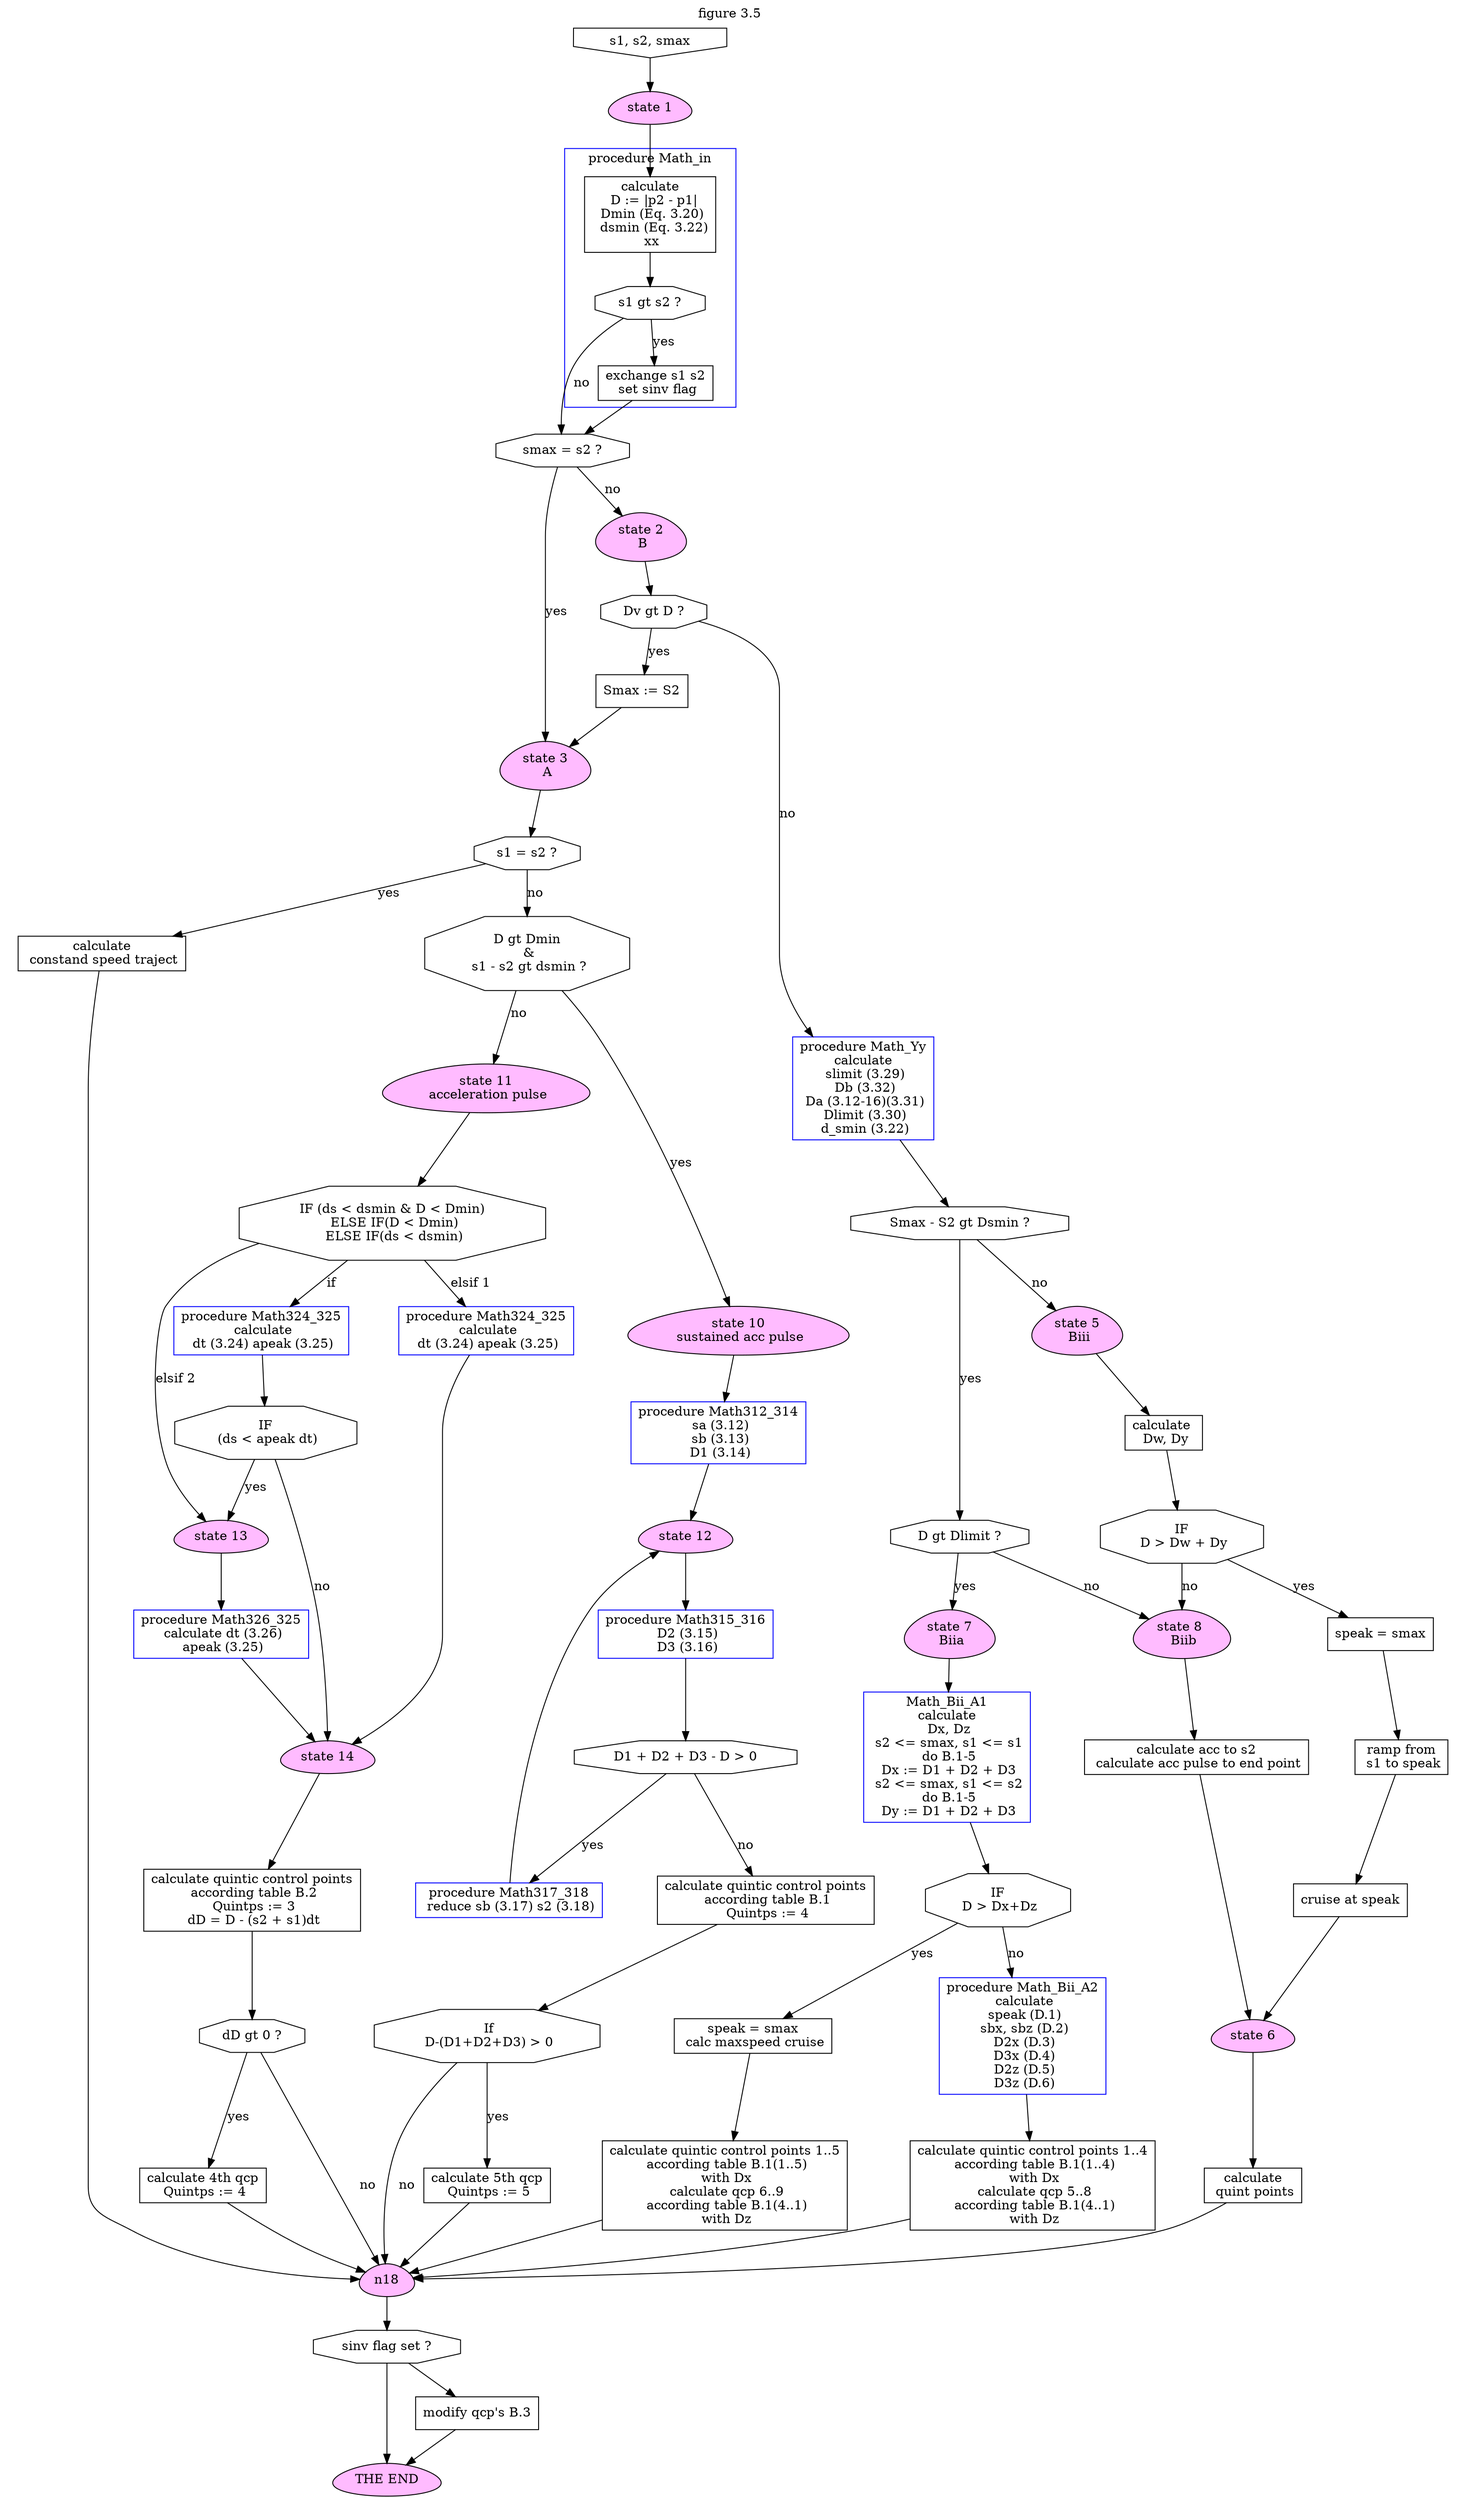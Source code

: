 digraph "fig 3.5" {
	graph [
		fontsize = "14"
		fontname = "Times-Roman"
		fontcolor = "black"
		ratio = "1.7"
		labelloc = "t"
		label = "figure 3.5"
	]
	node [
		fontsize = "14"
		fontname = "Times-Roman"
		fontcolor = "black"
		shape = "ellipse"
		style = "solid"
	]
	edge [
		fontsize = "14"
		fontname = "Times-Roman"
		fontcolor = "black"
		style = "solid"
	]
	"n0" [
		fontsize = "14"
		fontname = "Times-Roman"
		fontcolor = "black"
		label = "s1, s2, smax"
		shape = "invhouse"
		style = "solid"
	]
	"n1" [
		fontsize = "14"
		fontname = "Times-Roman"
		fontcolor = "black"
		label = "state 1"
		fillcolor = "plum1"
		shape = "egg"
		style = "filled"
	]
   subgraph "cluster-mathin" {
	"n39" [
		fontsize = "14"
		fontname = "Times-Roman"
		fontcolor = "black"
		label = "calculate\n  D := |p2 - p1|\n Dmin (Eq. 3.20)\n  dsmin (Eq. 3.22)\n xx"
		shape = "box"
		style = "solid"
	]
	"n2" [
		fontsize = "14"
		fontname = "Times-Roman"
		fontcolor = "black"
		label = "s1 gt s2 ?"
		shape = "octagon"
		style = "solid"
	]
	"n3" [
		fontsize = "14"
		fontname = "Times-Roman"
		fontcolor = "black"
		label = "exchange s1 s2\n set sinv flag"
		shape = "box"
		style = "solid"
	]
	label = "procedure Math_in"
	style = "solid"
	color = "blue"
    }
	"n4" [
		fontsize = "14"
		fontname = "Times-Roman"
		fontcolor = "black"
		label = "smax = s2 ?"
		shape = "octagon"
		style = "solid"
	]
	"n5" [
		fontsize = "14"
		fontname = "Times-Roman"
		fontcolor = "black"
		label = "state 2\n B"
		fillcolor = "plum1"
		shape = "egg"
		style = "filled"
	]
	"n6" [
		fontsize = "14"
		fontname = "Times-Roman"
		fontcolor = "black"
		label = "state 3\n A"
		fillcolor = "plum1"
		shape = "egg"
		style = "filled"
	]
	"n7" [
		fontsize = "14"
		fontname = "Times-Roman"
		fontcolor = "black"
		label = "Dv gt D ?"
		shape = "octagon"
		style = "solid"
	]
	"n8" [
		fontsize = "14"
		fontname = "Times-Roman"
		fontcolor = "black"
		label = "Smax := S2"
		shape = "box"
		style = "solid"
	]
	"n10" [
		fontsize = "14"
		fontname = "Times-Roman"
		fontcolor = "black"
		label = "Smax - S2 gt Dsmin ?"
		shape = "octagon"
		style = "solid"
	]
	"n11" [
		fontsize = "14"
		fontname = "Times-Roman"
		fontcolor = "black"
		label = "state 5\n Biii"
		fillcolor = "plum1"
		shape = "egg"
		style = "filled"
	]
	"n13" [
		fontsize = "14"
		fontname = "Times-Roman"
		fontcolor = "black"
		label = "D gt Dlimit ?"
		shape = "octagon"
		style = "solid"
	]
	"n14" [
		fontsize = "14"
		fontname = "Times-Roman"
		fontcolor = "black"
		label = "state 7\n Biia"
		fillcolor = "plum1"
		shape = "egg"
		style = "filled"
	]
	"n15" [
		fontsize = "14"
		fontname = "Times-Roman"
		fontcolor = "black"
		label = "state 8 \n Biib"
		fillcolor = "plum1"
		shape = "egg"
		style = "filled"
	]
	"n16" [
		fontsize = "14"
		fontname = "Times-Roman"
		fontcolor = "black"
		label = "s1 = s2 ?"
		shape = "octagon"
		style = "solid"
	]
	"n17" [
		fontsize = "14"
		fontname = "Times-Roman"
		fontcolor = "black"
		label = "calculate\n constand speed traject"
		shape = "box"
		style = "solid"
	]
	"n18" [
		fontsize = "14"
		fontname = "Times-Roman"
		fontcolor = "black"
		label = "\N"
		fillcolor = "plum1"
		shape = "egg"
		style = "filled"
	]
	"n20" [
		fontsize = "14"
		fontname = "Times-Roman"
		fontcolor = "black"
		label = "D gt Dmin\n &\n s1 - s2 gt dsmin ?"
		shape = "octagon"
		style = "solid"
	]
	"n21" [
		fontsize = "14"
		fontname = "Times-Roman"
		fontcolor = "black"
		label = "state 10\n sustained acc pulse"
		fillcolor = "plum1"
		shape = "egg"
		style = "filled"
	]
	"n22" [
		fontsize = "14"
		fontname = "Times-Roman"
		fontcolor = "black"
		label = "state 11\n acceleration pulse"
		fillcolor = "plum1"
		shape = "egg"
		style = "filled"
	]
	"n23" [
		fontsize = "14"
		fontname = "Times-Roman"
		fontcolor = "black"
		label = "procedure Math312_314\n sa (3.12)\n sb (3.13)\n D1 (3.14)"
		shape = "box"
		color = "blue"
		style = "solid"
	]
	"n24" [
		fontsize = "14"
		fontname = "Times-Roman"
		fontcolor = "black"
		label = "state 12"
		fillcolor = "plum1"
		shape = "egg"
		style = "filled"
	]
	"n25" [
		fontsize = "14"
		fontname = "Times-Roman"
		fontcolor = "black"
		label = "procedure Math315_316\n D2 (3.15)\n D3 (3.16)"
		shape = "box"
		color = "blue"
		style = "solid"
	]
	"n26" [
		fontsize = "14"
		fontname = "Times-Roman"
		fontcolor = "black"
		label = "D1 + D2 + D3 - D > 0\n"
		shape = "octagon"
		style = "solid"
	]
	"n27" [
		fontsize = "14"
		fontname = "Times-Roman"
		fontcolor = "black"
		label = "procedure Math317_318\n reduce sb (3.17) s2 (3.18)"
		shape = "box"
		color = "blue"
		style = "solid"
	]
	"n28" [
		fontsize = "14"
		fontname = "Times-Roman"
		fontcolor = "black"
		label = "calculate quintic control points\n according table B.1\n Quintps := 4"
		shape = "box"
		style = "solid"
	]
	"n29" [
		fontsize = "14"
		fontname = "Times-Roman"
		fontcolor = "black"
		label = "IF (ds < dsmin & D < Dmin)\n ELSE IF(D < Dmin)\n ELSE IF(ds < dsmin)"
		shape = "octagon"
		style = "solid"
	]
	"n30" [
		fontsize = "14"
		fontname = "Times-Roman"
		fontcolor = "black"
		label = "procedure Math324_325\n calculate\n dt (3.24) apeak (3.25)"
		shape = "box"
		color = "blue"
		style = "solid"
	]
	"n31" [
		fontsize = "14"
		fontname = "Times-Roman"
		fontcolor = "black"
		label = "procedure Math324_325\n calculate\n dt (3.24) apeak (3.25)"
		shape = "box"
		color = "blue"
		style = "solid"
	]
	"n32" [
		fontsize = "14"
		fontname = "Times-Roman"
		fontcolor = "black"
		label = "procedure Math326_325\n calculate dt (3.26)\n apeak (3.25)"
		shape = "box"
		color = "blue"
		style = "solid"
	]
	"n33" [
		fontsize = "14"
		fontname = "Times-Roman"
		fontcolor = "black"
		label = "state 13"
		fillcolor = "plum1"
		shape = "egg"
		style = "filled"
	]
	"n34" [
		fontsize = "14"
		fontname = "Times-Roman"
		fontcolor = "black"
		label = "IF\n (ds < apeak dt)"
		shape = "octagon"
		style = "solid"
	]
	"n35" [
		fontsize = "14"
		fontname = "Times-Roman"
		fontcolor = "black"
		label = "state 14"
		fillcolor = "plum1"
		shape = "egg"
		style = "filled"
	]
	"n36" [
		fontsize = "14"
		fontname = "Times-Roman"
		fontcolor = "black"
		label = "calculate quintic control points\n according table B.2\n Quintps := 3\n dD = D - (s2 + s1)dt"
		shape = "box"
		style = "solid"
	]
	"n37" [
		fontsize = "14"
		fontname = "Times-Roman"
		fontcolor = "black"
		label = "dD gt 0 ?"
		shape = "octagon"
		style = "solid"
	]
	"n38" [
		fontsize = "14"
		fontname = "Times-Roman"
		fontcolor = "black"
		label = "calculate 4th qcp\n Quintps := 4"
		shape = "box"
		style = "solid"
	]
	"n40" [
		fontsize = "14"
		fontname = "Times-Roman"
		fontcolor = "black"
		label = "procedure Math_Yy\n calculate \n slimit (3.29)\n Db (3.32)\n Da (3.12-16)(3.31)\n Dlimit (3.30)\n d_smin (3.22)"
		shape = "box"
		color = "blue"
		style = "solid"
	]
	"n41" [
		fontsize = "14"
		fontname = "Times-Roman"
		fontcolor = "black"
		label = "Math_Bii_A1\ncalculate\n Dx, Dz\n s2 <= smax, s1 <= s1\n do B.1-5\n Dx := D1 + D2 + D3\n s2 <= smax, s1 <= s2\n do B.1-5\n Dy := D1 + D2 + D3\n"
		shape = "box"
		color = "blue"
		style = "solid"
	]
	"n42" [
		fontsize = "14"
		fontname = "Times-Roman"
		fontcolor = "black"
		label = "IF\n D > Dx+Dz"
		shape = "octagon"
		style = "solid"
	]
	"n43" [
		fontsize = "14"
		fontname = "Times-Roman"
		fontcolor = "black"
		label = "speak = smax\n calc maxspeed cruise"
		shape = "box"
		style = "solid"
	]
	"n44" [
		fontsize = "14"
		fontname = "Times-Roman"
		fontcolor = "black"
		label = "procedure Math_Bii_A2\n calculate\n speak (D.1)\n sbx, sbz (D.2)\n D2x (D.3)\n D3x (D.4)\n D2z (D.5)\n D3z (D.6)"
		shape = "box"
		color = "blue"
		style = "solid"
	]
	"n45" [
		fontsize = "14"
		fontname = "Times-Roman"
		fontcolor = "black"
		label = "state 6"
		fillcolor = "plum1"
		shape = "egg"
		style = "filled"
	]
	"n46" [
		fontsize = "14"
		fontname = "Times-Roman"
		fontcolor = "black"
		label = "calculate\n quint points"
		shape = "box"
		style = "solid"
	]
	"n47" [
		fontsize = "14"
		fontname = "Times-Roman"
		fontcolor = "black"
		label = "calculate acc to s2\n calculate acc pulse to end point"
		shape = "box"
		style = "solid"
	]
	"n48" [
		fontsize = "14"
		fontname = "Times-Roman"
		fontcolor = "black"
		label = "calculate \n Dw, Dy"
		shape = "box"
		style = "solid"
	]
	"n49" [
		fontsize = "14"
		fontname = "Times-Roman"
		fontcolor = "black"
		label = "IF\n D > Dw + Dy"
		shape = "octagon"
		style = "solid"
	]
	"n50" [
		fontsize = "14"
		fontname = "Times-Roman"
		fontcolor = "black"
		label = "speak = smax"
		shape = "box"
		style = "solid"
	]
	"n51" [
		fontsize = "14"
		fontname = "Times-Roman"
		fontcolor = "black"
		label = "ramp from\n s1 to speak"
		shape = "box"
		style = "solid"
	]
	"n52" [
		fontsize = "14"
		fontname = "Times-Roman"
		fontcolor = "black"
		label = "cruise at speak"
		shape = "box"
		style = "solid"
	]
	"n53" [
		fontsize = "14"
		fontname = "Times-Roman"
		fontcolor = "black"
		label = " If\n D-(D1+D2+D3) > 0"
		shape = "octagon"
		style = "solid"
	]
	"n54" [
		fontsize = "14"
		fontname = "Times-Roman"
		fontcolor = "black"
		label = "calculate 5th qcp\n Quintps := 5"
		shape = "box"
		style = "solid"
	]
	"n55" [
		fontsize = "14"
		fontname = "Times-Roman"
		fontcolor = "black"
		label = "sinv flag set ?"
		shape = "octagon"
		style = "solid"
	]
	"n56" [
		fontsize = "14"
		fontname = "Times-Roman"
		fontcolor = "black"
		label = "modify qcp's B.3"
		shape = "box"
		style = "solid"
	]
	"n57" [
		fontsize = "14"
		fontname = "Times-Roman"
		fontcolor = "black"
		label = "THE END"
		fillcolor = "plum1"
		shape = "egg"
		style = "filled"
	]
	"n58" [
		fontsize = "14"
		fontname = "Times-Roman"
		fontcolor = "black"
		label = "calculate quintic control points 1..5\n according table B.1(1..5)\n with Dx\n calculate qcp 6..9\n according table B.1(4..1)\n with Dz"
		shape = "box"
		style = "solid"
	]
	"n59" [
		fontsize = "14"
		fontname = "Times-Roman"
		fontcolor = "black"
		label = "calculate quintic control points 1..4\n according table B.1(1..4)\n with Dx\n calculate qcp 5..8\n according table B.1(4..1)\n with Dz"
		shape = "box"
		style = "solid"
	]
	"n0" -> "n1" [
		fontsize = "14"
		fontname = "Times-Roman"
		fontcolor = "black"
		style = "solid"
	]
	"n2" -> "n3" [
		fontsize = "14"
		fontname = "Times-Roman"
		fontcolor = "black"
		label = "yes"
		style = "solid"
	]
	"n3" -> "n4" [
		fontsize = "14"
		fontname = "Times-Roman"
		fontcolor = "black"
		style = "solid"
	]
	"n2" -> "n4" [
		fontsize = "14"
		fontname = "Times-Roman"
		fontcolor = "black"
		label = "no"
		style = "solid"
	]
	"n4" -> "n5" [
		fontsize = "14"
		fontname = "Times-Roman"
		fontcolor = "black"
		label = "no"
		style = "solid"
	]
	"n4" -> "n6" [
		fontsize = "14"
		fontname = "Times-Roman"
		fontcolor = "black"
		label = "yes"
		style = "solid"
	]
	"n5" -> "n7" [
		fontsize = "14"
		fontname = "Times-Roman"
		fontcolor = "black"
		style = "solid"
	]
	"n7" -> "n8" [
		fontsize = "14"
		fontname = "Times-Roman"
		fontcolor = "black"
		label = "yes"
		style = "solid"
	]
	"n8" -> "n6" [
		fontsize = "14"
		fontname = "Times-Roman"
		fontcolor = "black"
		style = "solid"
	]
	"n10" -> "n11" [
		fontsize = "14"
		fontname = "Times-Roman"
		fontcolor = "black"
		label = "no"
		style = "solid"
	]
	"n13" -> "n14" [
		fontsize = "14"
		fontname = "Times-Roman"
		fontcolor = "black"
		label = "yes"
		style = "solid"
	]
	"n13" -> "n15" [
		fontsize = "14"
		fontname = "Times-Roman"
		fontcolor = "black"
		label = "no"
		style = "solid"
	]
	"n6" -> "n16" [
		fontsize = "14"
		fontname = "Times-Roman"
		fontcolor = "black"
		style = "solid"
	]
	"n16" -> "n17" [
		fontsize = "14"
		fontname = "Times-Roman"
		fontcolor = "black"
		label = "yes"
		style = "solid"
	]
	"n17" -> "n18" [
		fontsize = "14"
		fontname = "Times-Roman"
		fontcolor = "black"
		style = "solid"
	]
	"n20" -> "n21" [
		fontsize = "14"
		fontname = "Times-Roman"
		fontcolor = "black"
		label = "yes"
		style = "solid"
	]
	"n20" -> "n22" [
		fontsize = "14"
		fontname = "Times-Roman"
		fontcolor = "black"
		label = "no"
		style = "solid"
	]
	"n21" -> "n23" [
		fontsize = "14"
		fontname = "Times-Roman"
		fontcolor = "black"
		style = "solid"
	]
	"n23" -> "n24" [
		fontsize = "14"
		fontname = "Times-Roman"
		fontcolor = "black"
		style = "solid"
	]
	"n24" -> "n25" [
		fontsize = "14"
		fontname = "Times-Roman"
		fontcolor = "black"
		style = "solid"
	]
	"n25" -> "n26" [
		fontsize = "14"
		fontname = "Times-Roman"
		fontcolor = "black"
		style = "solid"
	]
	"n26" -> "n27" [
		fontsize = "14"
		fontname = "Times-Roman"
		fontcolor = "black"
		label = "yes"
		style = "solid"
	]
	"n27" -> "n24" [
		fontsize = "14"
		fontname = "Times-Roman"
		fontcolor = "black"
		style = "solid"
	]
	"n26" -> "n28" [
		fontsize = "14"
		fontname = "Times-Roman"
		fontcolor = "black"
		label = "no"
		style = "solid"
	]
	"n22" -> "n29" [
		fontsize = "14"
		fontname = "Times-Roman"
		fontcolor = "black"
		style = "solid"
	]
	"n29" -> "n30" [
		fontsize = "14"
		fontname = "Times-Roman"
		fontcolor = "black"
		label = "elsif 1"
		style = "solid"
	]
	"n29" -> "n31" [
		fontsize = "14"
		fontname = "Times-Roman"
		fontcolor = "black"
		label = "if"
		style = "solid"
	]
	"n29" -> "n33" [
		fontsize = "14"
		fontname = "Times-Roman"
		fontcolor = "black"
		label = "elsif 2"
		style = "solid"
	]
	"n33" -> "n32" [
		fontsize = "14"
		fontname = "Times-Roman"
		fontcolor = "black"
		style = "solid"
	]
	"n31" -> "n34" [
		fontsize = "14"
		fontname = "Times-Roman"
		fontcolor = "black"
		style = "solid"
	]
	"n34" -> "n33" [
		fontsize = "14"
		fontname = "Times-Roman"
		fontcolor = "black"
		label = "yes"
		style = "solid"
	]
	"n30" -> "n35" [
		fontsize = "14"
		fontname = "Times-Roman"
		fontcolor = "black"
		style = "solid"
	]
	"n32" -> "n35" [
		fontsize = "14"
		fontname = "Times-Roman"
		fontcolor = "black"
		style = "solid"
	]
	"n34" -> "n35" [
		fontsize = "14"
		fontname = "Times-Roman"
		fontcolor = "black"
		label = "no"
		style = "solid"
	]
	"n16" -> "n20" [
		fontsize = "14"
		fontname = "Times-Roman"
		fontcolor = "black"
		label = "no"
		style = "solid"
	]
	"n35" -> "n36" [
		fontsize = "14"
		fontname = "Times-Roman"
		fontcolor = "black"
		style = "solid"
	]
	"n36" -> "n37" [
		fontsize = "14"
		fontname = "Times-Roman"
		fontcolor = "black"
		style = "solid"
	]
	"n37" -> "n38" [
		fontsize = "14"
		fontname = "Times-Roman"
		fontcolor = "black"
		label = "yes"
		style = "solid"
	]
	"n37" -> "n18" [
		fontsize = "14"
		fontname = "Times-Roman"
		fontcolor = "black"
		label = "no"
		style = "solid"
	]
	"n38" -> "n18" [
		fontsize = "14"
		fontname = "Times-Roman"
		fontcolor = "black"
		style = "solid"
	]
	"n1" -> "n39" [
		fontsize = "14"
		fontname = "Times-Roman"
		fontcolor = "black"
		style = "solid"
	]
	"n39" -> "n2" [
		fontsize = "14"
		fontname = "Times-Roman"
		fontcolor = "black"
		style = "solid"
	]
	"n7" -> "n40" [
		fontsize = "14"
		fontname = "Times-Roman"
		fontcolor = "black"
		label = "no"
		style = "solid"
	]
	"n40" -> "n10" [
		fontsize = "14"
		fontname = "Times-Roman"
		fontcolor = "black"
		style = "solid"
	]
	"n14" -> "n41" [
		fontsize = "14"
		fontname = "Times-Roman"
		fontcolor = "black"
		style = "solid"
	]
	"n41" -> "n42" [
		fontsize = "14"
		fontname = "Times-Roman"
		fontcolor = "black"
		style = "solid"
	]
	"n42" -> "n43" [
		fontsize = "14"
		fontname = "Times-Roman"
		fontcolor = "black"
		label = "yes"
		style = "solid"
	]
	"n42" -> "n44" [
		fontsize = "14"
		fontname = "Times-Roman"
		fontcolor = "black"
		label = "no"
		style = "solid"
	]
	"n10" -> "n13" [
		fontsize = "14"
		fontname = "Times-Roman"
		fontcolor = "black"
		label = "yes"
		style = "solid"
	]
	"n45" -> "n46" [
		fontsize = "14"
		fontname = "Times-Roman"
		fontcolor = "black"
		style = "solid"
	]
	"n46" -> "n18" [
		fontsize = "14"
		fontname = "Times-Roman"
		fontcolor = "black"
		style = "solid"
	]
	"n15" -> "n47" [
		fontsize = "14"
		fontname = "Times-Roman"
		fontcolor = "black"
		style = "solid"
	]
	"n47" -> "n45" [
		fontsize = "14"
		fontname = "Times-Roman"
		fontcolor = "black"
		style = "solid"
	]
	"n11" -> "n48" [
		fontsize = "14"
		fontname = "Times-Roman"
		fontcolor = "black"
		style = "solid"
	]
	"n48" -> "n49" [
		fontsize = "14"
		fontname = "Times-Roman"
		fontcolor = "black"
		style = "solid"
	]
	"n49" -> "n15" [
		fontsize = "14"
		fontname = "Times-Roman"
		fontcolor = "black"
		label = "no"
		style = "solid"
	]
	"n49" -> "n50" [
		fontsize = "14"
		fontname = "Times-Roman"
		fontcolor = "black"
		label = "yes"
		style = "solid"
	]
	"n50" -> "n51" [
		fontsize = "14"
		fontname = "Times-Roman"
		fontcolor = "black"
		style = "solid"
	]
	"n51" -> "n52" [
		fontsize = "14"
		fontname = "Times-Roman"
		fontcolor = "black"
		style = "solid"
	]
	"n52" -> "n45" [
		fontsize = "14"
		fontname = "Times-Roman"
		fontcolor = "black"
		style = "solid"
	]
	"n28" -> "n53" [
		fontsize = "14"
		fontname = "Times-Roman"
		fontcolor = "black"
		style = "solid"
	]
	"n53" -> "n54" [
		fontsize = "14"
		fontname = "Times-Roman"
		fontcolor = "black"
		label = "yes"
		style = "solid"
	]
	"n54" -> "n18" [
		fontsize = "14"
		fontname = "Times-Roman"
		fontcolor = "black"
		style = "solid"
	]
	"n53" -> "n18" [
		fontsize = "14"
		fontname = "Times-Roman"
		fontcolor = "black"
		label = "no"
		style = "solid"
	]
	"n56" -> "n57" [
		fontsize = "14"
		fontname = "Times-Roman"
		fontcolor = "black"
		style = "solid"
	]
	"n55" -> "n56" [
		fontsize = "14"
		fontname = "Times-Roman"
		fontcolor = "black"
		style = "solid"
	]
	"n18" -> "n55" [
		fontsize = "14"
		fontname = "Times-Roman"
		fontcolor = "black"
		style = "solid"
	]
	"n55" -> "n57" [
		fontsize = "14"
		fontname = "Times-Roman"
		fontcolor = "black"
		style = "solid"
	]
	"n43" -> "n58" [
		fontsize = "14"
		fontname = "Times-Roman"
		fontcolor = "black"
		style = "solid"
	]
	"n44" -> "n59" [
		fontsize = "14"
		fontname = "Times-Roman"
		fontcolor = "black"
		style = "solid"
	]
	"n59" -> "n18" [
		fontsize = "14"
		fontname = "Times-Roman"
		fontcolor = "black"
		style = "solid"
	]
	"n58" -> "n18" [
		fontsize = "14"
		fontname = "Times-Roman"
		fontcolor = "black"
		style = "solid"
	]
}
